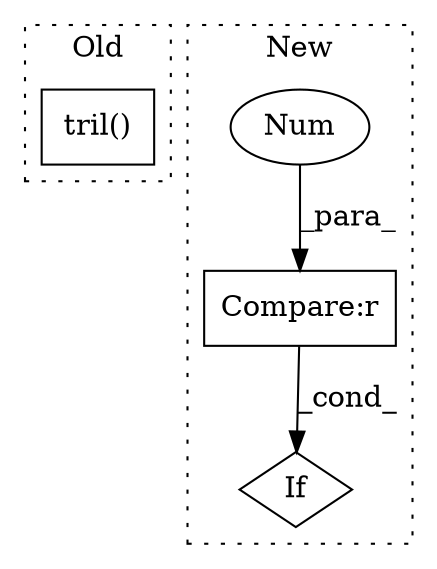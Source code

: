digraph G {
subgraph cluster0 {
1 [label="tril()" a="75" s="7167,7181" l="11,13" shape="box"];
label = "Old";
style="dotted";
}
subgraph cluster1 {
2 [label="If" a="96" s="7266,7281" l="3,18" shape="diamond"];
3 [label="Compare:r" a="40" s="7269" l="12" shape="box"];
4 [label="Num" a="76" s="7280" l="1" shape="ellipse"];
label = "New";
style="dotted";
}
3 -> 2 [label="_cond_"];
4 -> 3 [label="_para_"];
}